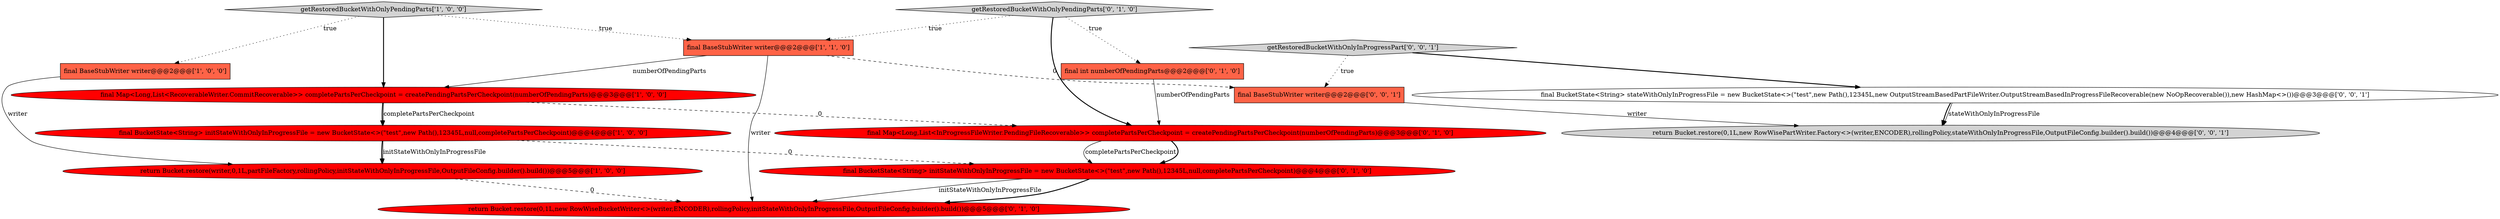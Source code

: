 digraph {
5 [style = filled, label = "final BucketState<String> initStateWithOnlyInProgressFile = new BucketState<>(\"test\",new Path(),12345L,null,completePartsPerCheckpoint)@@@4@@@['1', '0', '0']", fillcolor = red, shape = ellipse image = "AAA1AAABBB1BBB"];
14 [style = filled, label = "return Bucket.restore(0,1L,new RowWisePartWriter.Factory<>(writer,ENCODER),rollingPolicy,stateWithOnlyInProgressFile,OutputFileConfig.builder().build())@@@4@@@['0', '0', '1']", fillcolor = lightgray, shape = ellipse image = "AAA0AAABBB3BBB"];
12 [style = filled, label = "getRestoredBucketWithOnlyInProgressPart['0', '0', '1']", fillcolor = lightgray, shape = diamond image = "AAA0AAABBB3BBB"];
0 [style = filled, label = "return Bucket.restore(writer,0,1L,partFileFactory,rollingPolicy,initStateWithOnlyInProgressFile,OutputFileConfig.builder().build())@@@5@@@['1', '0', '0']", fillcolor = red, shape = ellipse image = "AAA1AAABBB1BBB"];
4 [style = filled, label = "final Map<Long,List<RecoverableWriter.CommitRecoverable>> completePartsPerCheckpoint = createPendingPartsPerCheckpoint(numberOfPendingParts)@@@3@@@['1', '0', '0']", fillcolor = red, shape = ellipse image = "AAA1AAABBB1BBB"];
6 [style = filled, label = "getRestoredBucketWithOnlyPendingParts['0', '1', '0']", fillcolor = lightgray, shape = diamond image = "AAA0AAABBB2BBB"];
9 [style = filled, label = "final BucketState<String> initStateWithOnlyInProgressFile = new BucketState<>(\"test\",new Path(),12345L,null,completePartsPerCheckpoint)@@@4@@@['0', '1', '0']", fillcolor = red, shape = ellipse image = "AAA1AAABBB2BBB"];
7 [style = filled, label = "final int numberOfPendingParts@@@2@@@['0', '1', '0']", fillcolor = tomato, shape = box image = "AAA0AAABBB2BBB"];
1 [style = filled, label = "getRestoredBucketWithOnlyPendingParts['1', '0', '0']", fillcolor = lightgray, shape = diamond image = "AAA0AAABBB1BBB"];
2 [style = filled, label = "final BaseStubWriter writer@@@2@@@['1', '0', '0']", fillcolor = tomato, shape = box image = "AAA0AAABBB1BBB"];
8 [style = filled, label = "final Map<Long,List<InProgressFileWriter.PendingFileRecoverable>> completePartsPerCheckpoint = createPendingPartsPerCheckpoint(numberOfPendingParts)@@@3@@@['0', '1', '0']", fillcolor = red, shape = ellipse image = "AAA1AAABBB2BBB"];
10 [style = filled, label = "return Bucket.restore(0,1L,new RowWiseBucketWriter<>(writer,ENCODER),rollingPolicy,initStateWithOnlyInProgressFile,OutputFileConfig.builder().build())@@@5@@@['0', '1', '0']", fillcolor = red, shape = ellipse image = "AAA1AAABBB2BBB"];
11 [style = filled, label = "final BucketState<String> stateWithOnlyInProgressFile = new BucketState<>(\"test\",new Path(),12345L,new OutputStreamBasedPartFileWriter.OutputStreamBasedInProgressFileRecoverable(new NoOpRecoverable()),new HashMap<>())@@@3@@@['0', '0', '1']", fillcolor = white, shape = ellipse image = "AAA0AAABBB3BBB"];
13 [style = filled, label = "final BaseStubWriter writer@@@2@@@['0', '0', '1']", fillcolor = tomato, shape = box image = "AAA0AAABBB3BBB"];
3 [style = filled, label = "final BaseStubWriter writer@@@2@@@['1', '1', '0']", fillcolor = tomato, shape = box image = "AAA0AAABBB1BBB"];
1->4 [style = bold, label=""];
3->4 [style = solid, label="numberOfPendingParts"];
9->10 [style = solid, label="initStateWithOnlyInProgressFile"];
11->14 [style = bold, label=""];
12->11 [style = bold, label=""];
5->9 [style = dashed, label="0"];
3->10 [style = solid, label="writer"];
9->10 [style = bold, label=""];
2->0 [style = solid, label="writer"];
3->13 [style = dashed, label="0"];
13->14 [style = solid, label="writer"];
0->10 [style = dashed, label="0"];
4->5 [style = solid, label="completePartsPerCheckpoint"];
1->3 [style = dotted, label="true"];
11->14 [style = solid, label="stateWithOnlyInProgressFile"];
5->0 [style = solid, label="initStateWithOnlyInProgressFile"];
8->9 [style = solid, label="completePartsPerCheckpoint"];
7->8 [style = solid, label="numberOfPendingParts"];
12->13 [style = dotted, label="true"];
5->0 [style = bold, label=""];
6->8 [style = bold, label=""];
4->8 [style = dashed, label="0"];
8->9 [style = bold, label=""];
6->7 [style = dotted, label="true"];
1->2 [style = dotted, label="true"];
6->3 [style = dotted, label="true"];
4->5 [style = bold, label=""];
}
